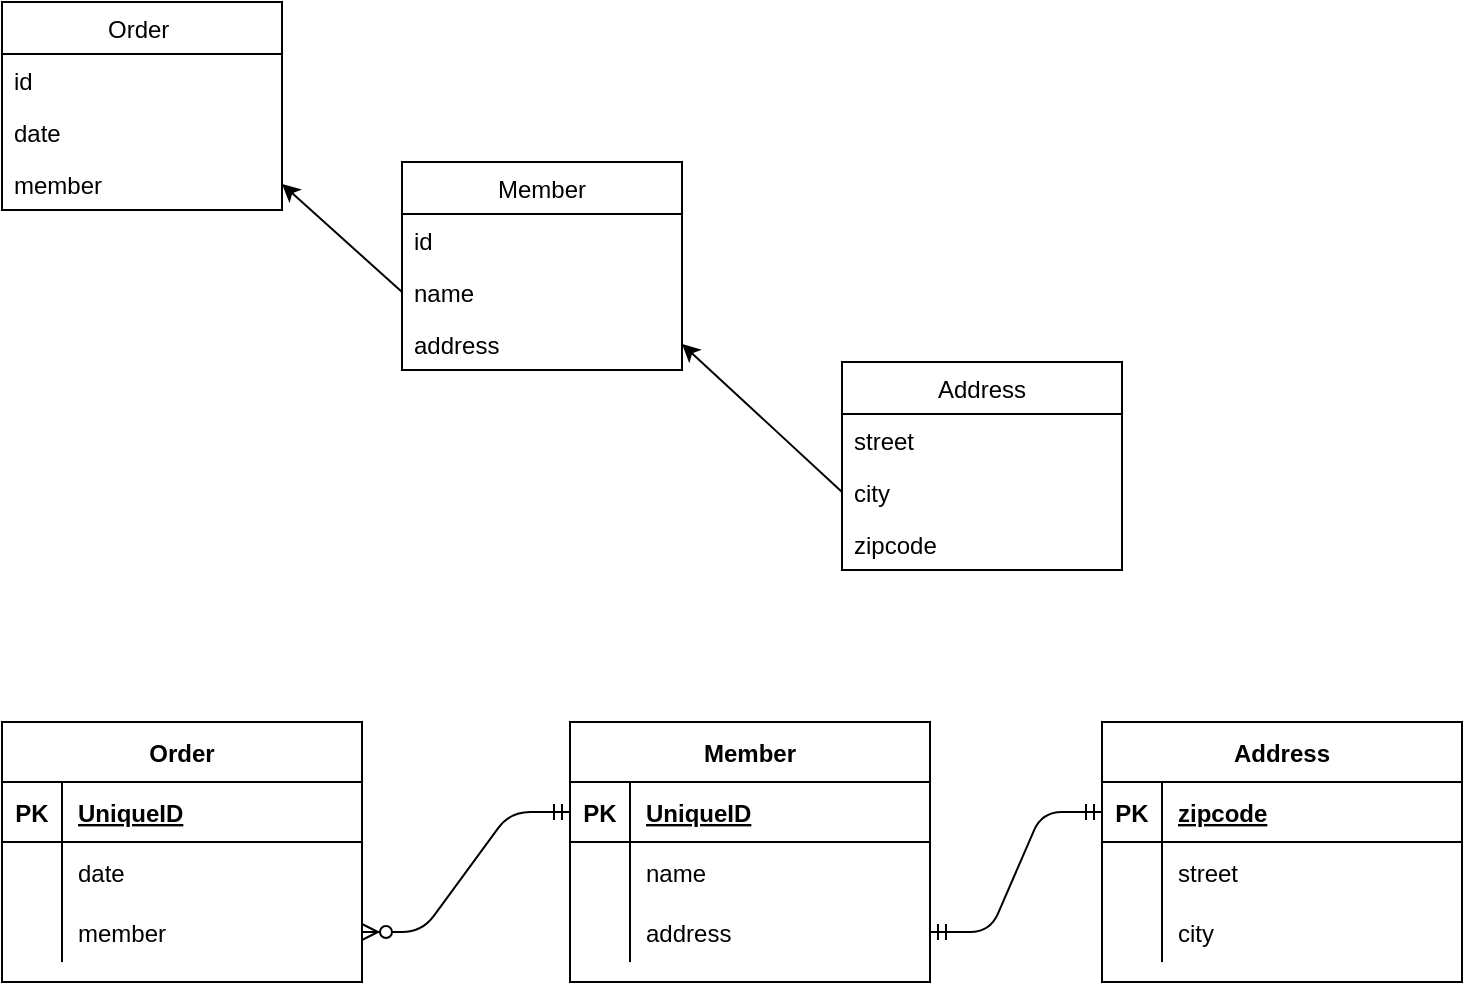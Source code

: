 <mxfile version="14.9.6" type="github"><diagram id="uQDdBwxmzsH5ZBD3smGw" name="Page-1"><mxGraphModel dx="460" dy="784" grid="1" gridSize="10" guides="1" tooltips="1" connect="1" arrows="1" fold="1" page="1" pageScale="1" pageWidth="827" pageHeight="1169" math="0" shadow="0"><root><mxCell id="0"/><mxCell id="1" parent="0"/><mxCell id="mlfks6XF8Duk1PYvGsw2-1" value="Order " style="swimlane;fontStyle=0;childLayout=stackLayout;horizontal=1;startSize=26;horizontalStack=0;resizeParent=1;resizeParentMax=0;resizeLast=0;collapsible=1;marginBottom=0;" vertex="1" parent="1"><mxGeometry x="40" y="40" width="140" height="104" as="geometry"/></mxCell><mxCell id="mlfks6XF8Duk1PYvGsw2-2" value="id" style="text;strokeColor=none;fillColor=none;align=left;verticalAlign=top;spacingLeft=4;spacingRight=4;overflow=hidden;rotatable=0;points=[[0,0.5],[1,0.5]];portConstraint=eastwest;" vertex="1" parent="mlfks6XF8Duk1PYvGsw2-1"><mxGeometry y="26" width="140" height="26" as="geometry"/></mxCell><mxCell id="mlfks6XF8Duk1PYvGsw2-3" value="date" style="text;strokeColor=none;fillColor=none;align=left;verticalAlign=top;spacingLeft=4;spacingRight=4;overflow=hidden;rotatable=0;points=[[0,0.5],[1,0.5]];portConstraint=eastwest;" vertex="1" parent="mlfks6XF8Duk1PYvGsw2-1"><mxGeometry y="52" width="140" height="26" as="geometry"/></mxCell><mxCell id="mlfks6XF8Duk1PYvGsw2-4" value="member" style="text;strokeColor=none;fillColor=none;align=left;verticalAlign=top;spacingLeft=4;spacingRight=4;overflow=hidden;rotatable=0;points=[[0,0.5],[1,0.5]];portConstraint=eastwest;" vertex="1" parent="mlfks6XF8Duk1PYvGsw2-1"><mxGeometry y="78" width="140" height="26" as="geometry"/></mxCell><mxCell id="mlfks6XF8Duk1PYvGsw2-5" value="Member" style="swimlane;fontStyle=0;childLayout=stackLayout;horizontal=1;startSize=26;horizontalStack=0;resizeParent=1;resizeParentMax=0;resizeLast=0;collapsible=1;marginBottom=0;" vertex="1" parent="1"><mxGeometry x="240" y="120" width="140" height="104" as="geometry"/></mxCell><mxCell id="mlfks6XF8Duk1PYvGsw2-6" value="id" style="text;strokeColor=none;fillColor=none;align=left;verticalAlign=top;spacingLeft=4;spacingRight=4;overflow=hidden;rotatable=0;points=[[0,0.5],[1,0.5]];portConstraint=eastwest;" vertex="1" parent="mlfks6XF8Duk1PYvGsw2-5"><mxGeometry y="26" width="140" height="26" as="geometry"/></mxCell><mxCell id="mlfks6XF8Duk1PYvGsw2-7" value="name" style="text;strokeColor=none;fillColor=none;align=left;verticalAlign=top;spacingLeft=4;spacingRight=4;overflow=hidden;rotatable=0;points=[[0,0.5],[1,0.5]];portConstraint=eastwest;" vertex="1" parent="mlfks6XF8Duk1PYvGsw2-5"><mxGeometry y="52" width="140" height="26" as="geometry"/></mxCell><mxCell id="mlfks6XF8Duk1PYvGsw2-8" value="address" style="text;strokeColor=none;fillColor=none;align=left;verticalAlign=top;spacingLeft=4;spacingRight=4;overflow=hidden;rotatable=0;points=[[0,0.5],[1,0.5]];portConstraint=eastwest;" vertex="1" parent="mlfks6XF8Duk1PYvGsw2-5"><mxGeometry y="78" width="140" height="26" as="geometry"/></mxCell><mxCell id="mlfks6XF8Duk1PYvGsw2-9" value="Address" style="swimlane;fontStyle=0;childLayout=stackLayout;horizontal=1;startSize=26;horizontalStack=0;resizeParent=1;resizeParentMax=0;resizeLast=0;collapsible=1;marginBottom=0;" vertex="1" parent="1"><mxGeometry x="460" y="220" width="140" height="104" as="geometry"/></mxCell><mxCell id="mlfks6XF8Duk1PYvGsw2-10" value="street" style="text;strokeColor=none;fillColor=none;align=left;verticalAlign=top;spacingLeft=4;spacingRight=4;overflow=hidden;rotatable=0;points=[[0,0.5],[1,0.5]];portConstraint=eastwest;" vertex="1" parent="mlfks6XF8Duk1PYvGsw2-9"><mxGeometry y="26" width="140" height="26" as="geometry"/></mxCell><mxCell id="mlfks6XF8Duk1PYvGsw2-11" value="city" style="text;strokeColor=none;fillColor=none;align=left;verticalAlign=top;spacingLeft=4;spacingRight=4;overflow=hidden;rotatable=0;points=[[0,0.5],[1,0.5]];portConstraint=eastwest;" vertex="1" parent="mlfks6XF8Duk1PYvGsw2-9"><mxGeometry y="52" width="140" height="26" as="geometry"/></mxCell><mxCell id="mlfks6XF8Duk1PYvGsw2-12" value="zipcode" style="text;strokeColor=none;fillColor=none;align=left;verticalAlign=top;spacingLeft=4;spacingRight=4;overflow=hidden;rotatable=0;points=[[0,0.5],[1,0.5]];portConstraint=eastwest;" vertex="1" parent="mlfks6XF8Duk1PYvGsw2-9"><mxGeometry y="78" width="140" height="26" as="geometry"/></mxCell><mxCell id="mlfks6XF8Duk1PYvGsw2-13" value="Order" style="shape=table;startSize=30;container=1;collapsible=1;childLayout=tableLayout;fixedRows=1;rowLines=0;fontStyle=1;align=center;resizeLast=1;" vertex="1" parent="1"><mxGeometry x="40" y="400" width="180" height="130" as="geometry"/></mxCell><mxCell id="mlfks6XF8Duk1PYvGsw2-14" value="" style="shape=partialRectangle;collapsible=0;dropTarget=0;pointerEvents=0;fillColor=none;top=0;left=0;bottom=1;right=0;points=[[0,0.5],[1,0.5]];portConstraint=eastwest;" vertex="1" parent="mlfks6XF8Duk1PYvGsw2-13"><mxGeometry y="30" width="180" height="30" as="geometry"/></mxCell><mxCell id="mlfks6XF8Duk1PYvGsw2-15" value="PK" style="shape=partialRectangle;connectable=0;fillColor=none;top=0;left=0;bottom=0;right=0;fontStyle=1;overflow=hidden;" vertex="1" parent="mlfks6XF8Duk1PYvGsw2-14"><mxGeometry width="30" height="30" as="geometry"/></mxCell><mxCell id="mlfks6XF8Duk1PYvGsw2-16" value="UniqueID" style="shape=partialRectangle;connectable=0;fillColor=none;top=0;left=0;bottom=0;right=0;align=left;spacingLeft=6;fontStyle=5;overflow=hidden;" vertex="1" parent="mlfks6XF8Duk1PYvGsw2-14"><mxGeometry x="30" width="150" height="30" as="geometry"/></mxCell><mxCell id="mlfks6XF8Duk1PYvGsw2-17" value="" style="shape=partialRectangle;collapsible=0;dropTarget=0;pointerEvents=0;fillColor=none;top=0;left=0;bottom=0;right=0;points=[[0,0.5],[1,0.5]];portConstraint=eastwest;" vertex="1" parent="mlfks6XF8Duk1PYvGsw2-13"><mxGeometry y="60" width="180" height="30" as="geometry"/></mxCell><mxCell id="mlfks6XF8Duk1PYvGsw2-18" value="" style="shape=partialRectangle;connectable=0;fillColor=none;top=0;left=0;bottom=0;right=0;editable=1;overflow=hidden;" vertex="1" parent="mlfks6XF8Duk1PYvGsw2-17"><mxGeometry width="30" height="30" as="geometry"/></mxCell><mxCell id="mlfks6XF8Duk1PYvGsw2-19" value="date" style="shape=partialRectangle;connectable=0;fillColor=none;top=0;left=0;bottom=0;right=0;align=left;spacingLeft=6;overflow=hidden;" vertex="1" parent="mlfks6XF8Duk1PYvGsw2-17"><mxGeometry x="30" width="150" height="30" as="geometry"/></mxCell><mxCell id="mlfks6XF8Duk1PYvGsw2-20" value="" style="shape=partialRectangle;collapsible=0;dropTarget=0;pointerEvents=0;fillColor=none;top=0;left=0;bottom=0;right=0;points=[[0,0.5],[1,0.5]];portConstraint=eastwest;" vertex="1" parent="mlfks6XF8Duk1PYvGsw2-13"><mxGeometry y="90" width="180" height="30" as="geometry"/></mxCell><mxCell id="mlfks6XF8Duk1PYvGsw2-21" value="" style="shape=partialRectangle;connectable=0;fillColor=none;top=0;left=0;bottom=0;right=0;editable=1;overflow=hidden;" vertex="1" parent="mlfks6XF8Duk1PYvGsw2-20"><mxGeometry width="30" height="30" as="geometry"/></mxCell><mxCell id="mlfks6XF8Duk1PYvGsw2-22" value="member" style="shape=partialRectangle;connectable=0;fillColor=none;top=0;left=0;bottom=0;right=0;align=left;spacingLeft=6;overflow=hidden;" vertex="1" parent="mlfks6XF8Duk1PYvGsw2-20"><mxGeometry x="30" width="150" height="30" as="geometry"/></mxCell><mxCell id="mlfks6XF8Duk1PYvGsw2-26" value="Member" style="shape=table;startSize=30;container=1;collapsible=1;childLayout=tableLayout;fixedRows=1;rowLines=0;fontStyle=1;align=center;resizeLast=1;" vertex="1" parent="1"><mxGeometry x="324" y="400" width="180" height="130" as="geometry"/></mxCell><mxCell id="mlfks6XF8Duk1PYvGsw2-27" value="" style="shape=partialRectangle;collapsible=0;dropTarget=0;pointerEvents=0;fillColor=none;top=0;left=0;bottom=1;right=0;points=[[0,0.5],[1,0.5]];portConstraint=eastwest;" vertex="1" parent="mlfks6XF8Duk1PYvGsw2-26"><mxGeometry y="30" width="180" height="30" as="geometry"/></mxCell><mxCell id="mlfks6XF8Duk1PYvGsw2-28" value="PK" style="shape=partialRectangle;connectable=0;fillColor=none;top=0;left=0;bottom=0;right=0;fontStyle=1;overflow=hidden;" vertex="1" parent="mlfks6XF8Duk1PYvGsw2-27"><mxGeometry width="30" height="30" as="geometry"/></mxCell><mxCell id="mlfks6XF8Duk1PYvGsw2-29" value="UniqueID" style="shape=partialRectangle;connectable=0;fillColor=none;top=0;left=0;bottom=0;right=0;align=left;spacingLeft=6;fontStyle=5;overflow=hidden;" vertex="1" parent="mlfks6XF8Duk1PYvGsw2-27"><mxGeometry x="30" width="150" height="30" as="geometry"/></mxCell><mxCell id="mlfks6XF8Duk1PYvGsw2-30" value="" style="shape=partialRectangle;collapsible=0;dropTarget=0;pointerEvents=0;fillColor=none;top=0;left=0;bottom=0;right=0;points=[[0,0.5],[1,0.5]];portConstraint=eastwest;" vertex="1" parent="mlfks6XF8Duk1PYvGsw2-26"><mxGeometry y="60" width="180" height="30" as="geometry"/></mxCell><mxCell id="mlfks6XF8Duk1PYvGsw2-31" value="" style="shape=partialRectangle;connectable=0;fillColor=none;top=0;left=0;bottom=0;right=0;editable=1;overflow=hidden;" vertex="1" parent="mlfks6XF8Duk1PYvGsw2-30"><mxGeometry width="30" height="30" as="geometry"/></mxCell><mxCell id="mlfks6XF8Duk1PYvGsw2-32" value="name" style="shape=partialRectangle;connectable=0;fillColor=none;top=0;left=0;bottom=0;right=0;align=left;spacingLeft=6;overflow=hidden;" vertex="1" parent="mlfks6XF8Duk1PYvGsw2-30"><mxGeometry x="30" width="150" height="30" as="geometry"/></mxCell><mxCell id="mlfks6XF8Duk1PYvGsw2-33" value="" style="shape=partialRectangle;collapsible=0;dropTarget=0;pointerEvents=0;fillColor=none;top=0;left=0;bottom=0;right=0;points=[[0,0.5],[1,0.5]];portConstraint=eastwest;" vertex="1" parent="mlfks6XF8Duk1PYvGsw2-26"><mxGeometry y="90" width="180" height="30" as="geometry"/></mxCell><mxCell id="mlfks6XF8Duk1PYvGsw2-34" value="" style="shape=partialRectangle;connectable=0;fillColor=none;top=0;left=0;bottom=0;right=0;editable=1;overflow=hidden;" vertex="1" parent="mlfks6XF8Duk1PYvGsw2-33"><mxGeometry width="30" height="30" as="geometry"/></mxCell><mxCell id="mlfks6XF8Duk1PYvGsw2-35" value="address" style="shape=partialRectangle;connectable=0;fillColor=none;top=0;left=0;bottom=0;right=0;align=left;spacingLeft=6;overflow=hidden;" vertex="1" parent="mlfks6XF8Duk1PYvGsw2-33"><mxGeometry x="30" width="150" height="30" as="geometry"/></mxCell><mxCell id="mlfks6XF8Duk1PYvGsw2-39" value="Address" style="shape=table;startSize=30;container=1;collapsible=1;childLayout=tableLayout;fixedRows=1;rowLines=0;fontStyle=1;align=center;resizeLast=1;" vertex="1" parent="1"><mxGeometry x="590" y="400" width="180" height="130" as="geometry"/></mxCell><mxCell id="mlfks6XF8Duk1PYvGsw2-40" value="" style="shape=partialRectangle;collapsible=0;dropTarget=0;pointerEvents=0;fillColor=none;top=0;left=0;bottom=1;right=0;points=[[0,0.5],[1,0.5]];portConstraint=eastwest;" vertex="1" parent="mlfks6XF8Duk1PYvGsw2-39"><mxGeometry y="30" width="180" height="30" as="geometry"/></mxCell><mxCell id="mlfks6XF8Duk1PYvGsw2-41" value="PK" style="shape=partialRectangle;connectable=0;fillColor=none;top=0;left=0;bottom=0;right=0;fontStyle=1;overflow=hidden;" vertex="1" parent="mlfks6XF8Duk1PYvGsw2-40"><mxGeometry width="30" height="30" as="geometry"/></mxCell><mxCell id="mlfks6XF8Duk1PYvGsw2-42" value="zipcode" style="shape=partialRectangle;connectable=0;fillColor=none;top=0;left=0;bottom=0;right=0;align=left;spacingLeft=6;fontStyle=5;overflow=hidden;" vertex="1" parent="mlfks6XF8Duk1PYvGsw2-40"><mxGeometry x="30" width="150" height="30" as="geometry"/></mxCell><mxCell id="mlfks6XF8Duk1PYvGsw2-43" value="" style="shape=partialRectangle;collapsible=0;dropTarget=0;pointerEvents=0;fillColor=none;top=0;left=0;bottom=0;right=0;points=[[0,0.5],[1,0.5]];portConstraint=eastwest;" vertex="1" parent="mlfks6XF8Duk1PYvGsw2-39"><mxGeometry y="60" width="180" height="30" as="geometry"/></mxCell><mxCell id="mlfks6XF8Duk1PYvGsw2-44" value="" style="shape=partialRectangle;connectable=0;fillColor=none;top=0;left=0;bottom=0;right=0;editable=1;overflow=hidden;" vertex="1" parent="mlfks6XF8Duk1PYvGsw2-43"><mxGeometry width="30" height="30" as="geometry"/></mxCell><mxCell id="mlfks6XF8Duk1PYvGsw2-45" value="street" style="shape=partialRectangle;connectable=0;fillColor=none;top=0;left=0;bottom=0;right=0;align=left;spacingLeft=6;overflow=hidden;" vertex="1" parent="mlfks6XF8Duk1PYvGsw2-43"><mxGeometry x="30" width="150" height="30" as="geometry"/></mxCell><mxCell id="mlfks6XF8Duk1PYvGsw2-46" value="" style="shape=partialRectangle;collapsible=0;dropTarget=0;pointerEvents=0;fillColor=none;top=0;left=0;bottom=0;right=0;points=[[0,0.5],[1,0.5]];portConstraint=eastwest;" vertex="1" parent="mlfks6XF8Duk1PYvGsw2-39"><mxGeometry y="90" width="180" height="30" as="geometry"/></mxCell><mxCell id="mlfks6XF8Duk1PYvGsw2-47" value="" style="shape=partialRectangle;connectable=0;fillColor=none;top=0;left=0;bottom=0;right=0;editable=1;overflow=hidden;" vertex="1" parent="mlfks6XF8Duk1PYvGsw2-46"><mxGeometry width="30" height="30" as="geometry"/></mxCell><mxCell id="mlfks6XF8Duk1PYvGsw2-48" value="city" style="shape=partialRectangle;connectable=0;fillColor=none;top=0;left=0;bottom=0;right=0;align=left;spacingLeft=6;overflow=hidden;" vertex="1" parent="mlfks6XF8Duk1PYvGsw2-46"><mxGeometry x="30" width="150" height="30" as="geometry"/></mxCell><mxCell id="mlfks6XF8Duk1PYvGsw2-55" value="" style="endArrow=classic;html=1;exitX=0;exitY=0.5;exitDx=0;exitDy=0;entryX=1;entryY=0.5;entryDx=0;entryDy=0;" edge="1" parent="1" source="mlfks6XF8Duk1PYvGsw2-7" target="mlfks6XF8Duk1PYvGsw2-4"><mxGeometry width="50" height="50" relative="1" as="geometry"><mxPoint x="540" y="430" as="sourcePoint"/><mxPoint x="590" y="380" as="targetPoint"/></mxGeometry></mxCell><mxCell id="mlfks6XF8Duk1PYvGsw2-56" value="" style="endArrow=classic;html=1;exitX=0;exitY=0.5;exitDx=0;exitDy=0;entryX=1;entryY=0.5;entryDx=0;entryDy=0;" edge="1" parent="1" source="mlfks6XF8Duk1PYvGsw2-11" target="mlfks6XF8Duk1PYvGsw2-8"><mxGeometry width="50" height="50" relative="1" as="geometry"><mxPoint x="540" y="430" as="sourcePoint"/><mxPoint x="590" y="380" as="targetPoint"/></mxGeometry></mxCell><mxCell id="mlfks6XF8Duk1PYvGsw2-82" value="" style="edgeStyle=entityRelationEdgeStyle;fontSize=12;html=1;endArrow=ERzeroToMany;startArrow=ERmandOne;exitX=0;exitY=0.5;exitDx=0;exitDy=0;entryX=1;entryY=0.5;entryDx=0;entryDy=0;" edge="1" parent="1" source="mlfks6XF8Duk1PYvGsw2-27" target="mlfks6XF8Duk1PYvGsw2-20"><mxGeometry width="100" height="100" relative="1" as="geometry"><mxPoint x="370" y="450" as="sourcePoint"/><mxPoint x="470" y="350" as="targetPoint"/></mxGeometry></mxCell><mxCell id="mlfks6XF8Duk1PYvGsw2-83" value="" style="edgeStyle=entityRelationEdgeStyle;fontSize=12;html=1;endArrow=ERmandOne;startArrow=ERmandOne;exitX=1;exitY=0.5;exitDx=0;exitDy=0;entryX=0;entryY=0.5;entryDx=0;entryDy=0;" edge="1" parent="1" source="mlfks6XF8Duk1PYvGsw2-33" target="mlfks6XF8Duk1PYvGsw2-40"><mxGeometry width="100" height="100" relative="1" as="geometry"><mxPoint x="370" y="450" as="sourcePoint"/><mxPoint x="470" y="350" as="targetPoint"/></mxGeometry></mxCell></root></mxGraphModel></diagram></mxfile>
